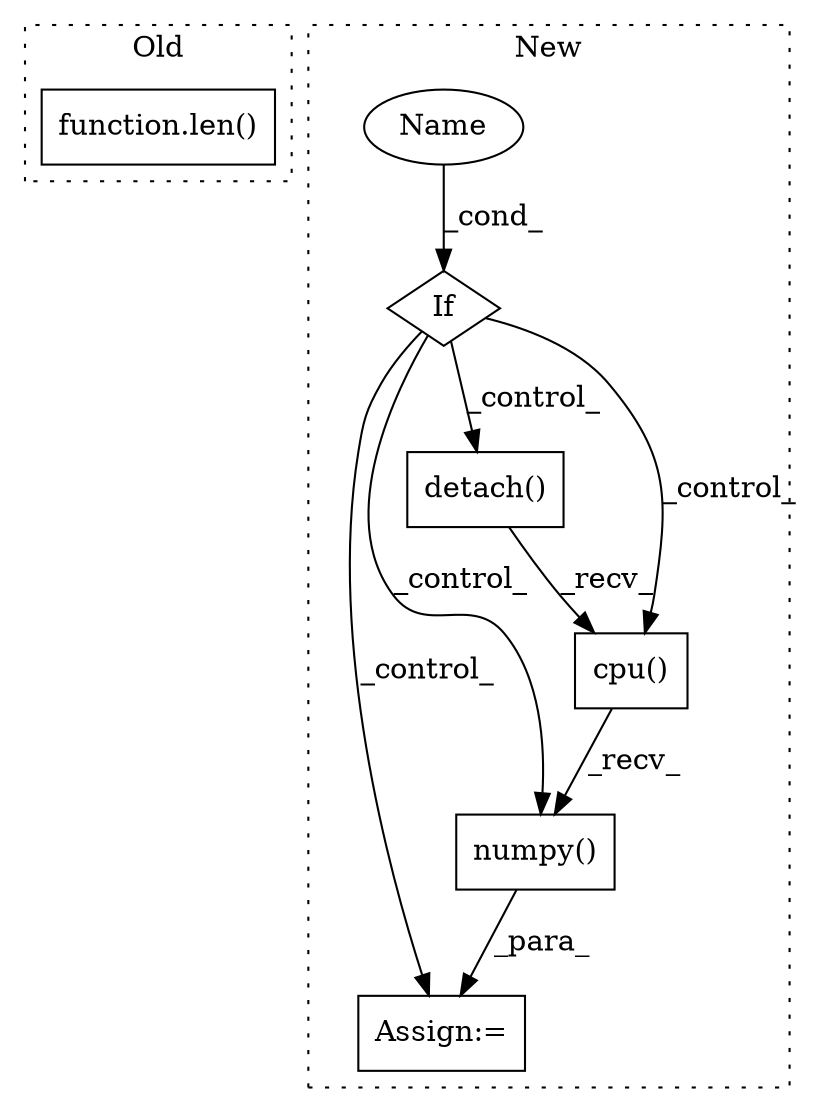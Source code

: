 digraph G {
subgraph cluster0 {
1 [label="function.len()" a="75" s="1413,1428" l="4,1" shape="box"];
label = "Old";
style="dotted";
}
subgraph cluster1 {
2 [label="detach()" a="75" s="3373" l="13" shape="box"];
3 [label="Assign:=" a="68" s="3370" l="3" shape="box"];
4 [label="numpy()" a="75" s="3373" l="27" shape="box"];
5 [label="cpu()" a="75" s="3373" l="19" shape="box"];
6 [label="Name" a="87" s="2714" l="13" shape="ellipse"];
7 [label="If" a="96" s="2711" l="3" shape="diamond"];
label = "New";
style="dotted";
}
2 -> 5 [label="_recv_"];
4 -> 3 [label="_para_"];
5 -> 4 [label="_recv_"];
6 -> 7 [label="_cond_"];
7 -> 2 [label="_control_"];
7 -> 4 [label="_control_"];
7 -> 3 [label="_control_"];
7 -> 5 [label="_control_"];
}